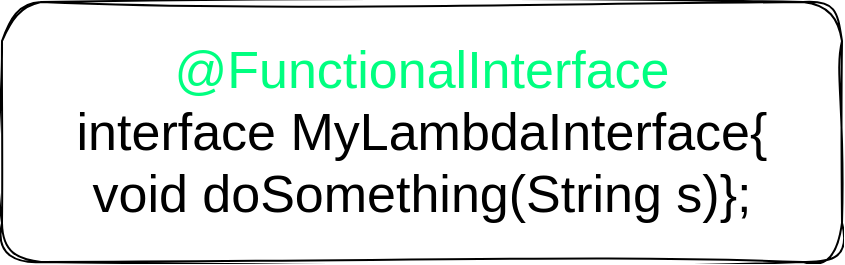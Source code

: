 <mxfile version="26.2.15">
  <diagram name="第 1 页" id="TT5oH1KyW0GTJH-dtgE3">
    <mxGraphModel dx="1426" dy="-320" grid="1" gridSize="10" guides="1" tooltips="1" connect="1" arrows="1" fold="1" page="1" pageScale="1" pageWidth="827" pageHeight="1169" math="0" shadow="0">
      <root>
        <mxCell id="0" />
        <mxCell id="1" parent="0" />
        <mxCell id="J9cfehEsDGc4GjS6Rc7E-1" value="&lt;div&gt;&lt;font style=&quot;font-size: 26px; color: rgb(0, 255, 128);&quot;&gt;@FunctionalInterface&lt;/font&gt;&lt;/div&gt;&lt;font style=&quot;font-size: 26px;&quot;&gt;interface MyLambdaInterface{&lt;/font&gt;&lt;div&gt;&lt;font style=&quot;font-size: 26px;&quot;&gt;void doSomething(String s)};&lt;/font&gt;&lt;/div&gt;" style="rounded=1;whiteSpace=wrap;html=1;sketch=1;curveFitting=1;jiggle=2;align=center;textDirection=ltr;" vertex="1" parent="1">
          <mxGeometry x="170" y="1390" width="420" height="130" as="geometry" />
        </mxCell>
      </root>
    </mxGraphModel>
  </diagram>
</mxfile>
